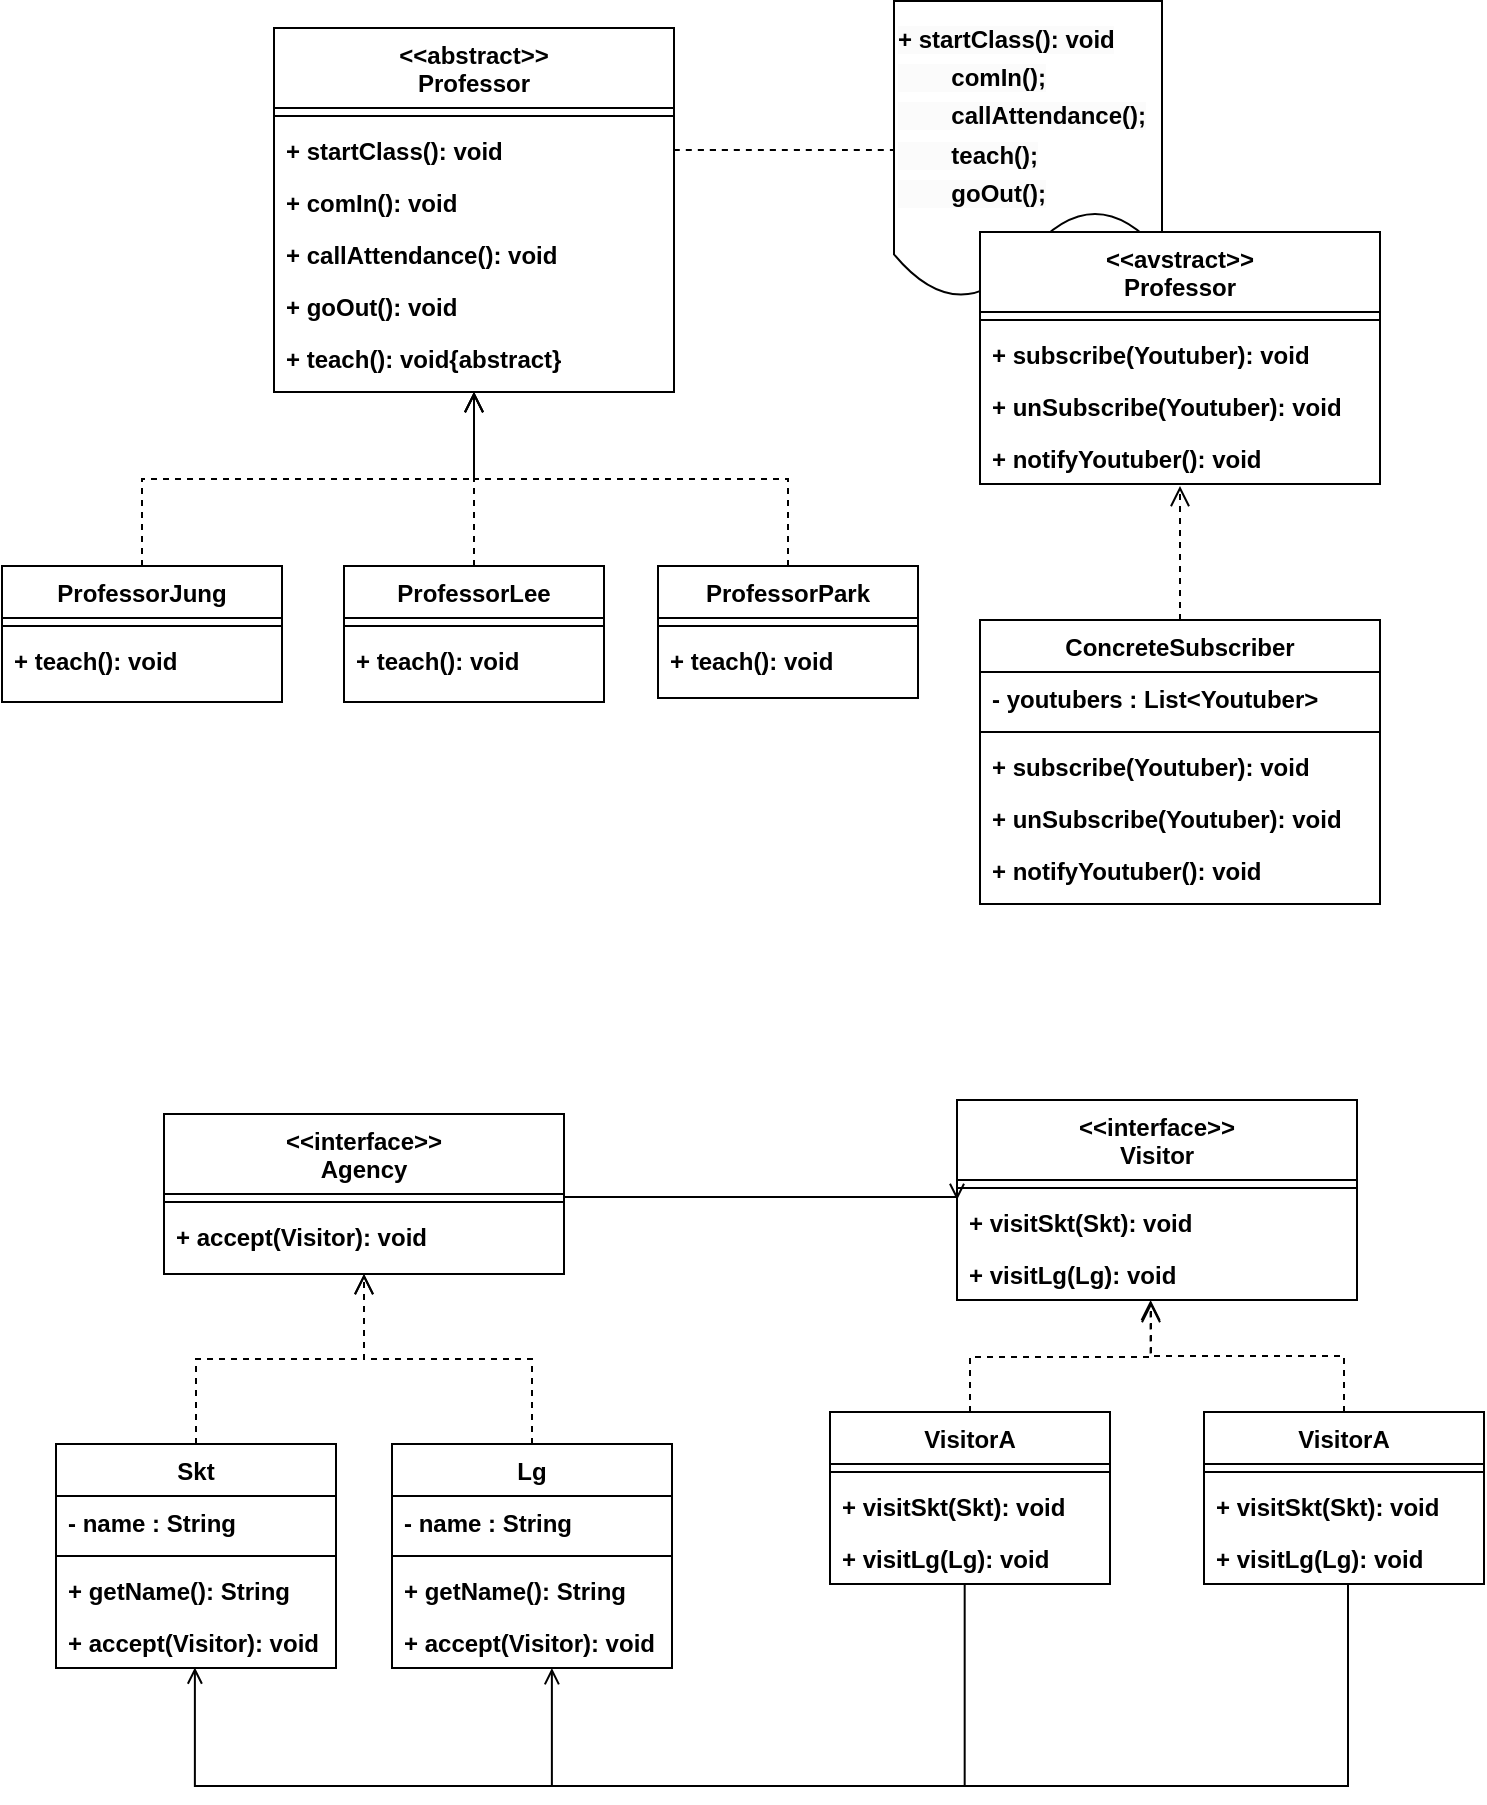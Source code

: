 <mxfile version="21.6.5" type="device">
  <diagram id="C5RBs43oDa-KdzZeNtuy" name="Page-1">
    <mxGraphModel dx="841" dy="860" grid="0" gridSize="10" guides="1" tooltips="1" connect="1" arrows="1" fold="1" page="1" pageScale="1" pageWidth="827" pageHeight="1169" math="0" shadow="0">
      <root>
        <mxCell id="WIyWlLk6GJQsqaUBKTNV-0" />
        <mxCell id="WIyWlLk6GJQsqaUBKTNV-1" parent="WIyWlLk6GJQsqaUBKTNV-0" />
        <mxCell id="wOFa2q8-pe02u4QhnGjk-15" value="ProfessorLee" style="swimlane;fontStyle=1;align=center;verticalAlign=top;childLayout=stackLayout;horizontal=1;startSize=26;horizontalStack=0;resizeParent=1;resizeLast=0;collapsible=1;marginBottom=0;rounded=0;shadow=0;strokeWidth=1;" vertex="1" parent="WIyWlLk6GJQsqaUBKTNV-1">
          <mxGeometry x="201" y="340" width="130" height="68" as="geometry">
            <mxRectangle x="230" y="140" width="160" height="26" as="alternateBounds" />
          </mxGeometry>
        </mxCell>
        <mxCell id="wOFa2q8-pe02u4QhnGjk-16" value="" style="line;html=1;strokeWidth=1;align=left;verticalAlign=middle;spacingTop=-1;spacingLeft=3;spacingRight=3;rotatable=0;labelPosition=right;points=[];portConstraint=eastwest;fontStyle=1" vertex="1" parent="wOFa2q8-pe02u4QhnGjk-15">
          <mxGeometry y="26" width="130" height="8" as="geometry" />
        </mxCell>
        <mxCell id="wOFa2q8-pe02u4QhnGjk-78" value="+ teach(): void" style="text;align=left;verticalAlign=top;spacingLeft=4;spacingRight=4;overflow=hidden;rotatable=0;points=[[0,0.5],[1,0.5]];portConstraint=eastwest;fontStyle=1" vertex="1" parent="wOFa2q8-pe02u4QhnGjk-15">
          <mxGeometry y="34" width="130" height="26" as="geometry" />
        </mxCell>
        <mxCell id="wOFa2q8-pe02u4QhnGjk-18" value="ProfessorJung" style="swimlane;fontStyle=1;align=center;verticalAlign=top;childLayout=stackLayout;horizontal=1;startSize=26;horizontalStack=0;resizeParent=1;resizeLast=0;collapsible=1;marginBottom=0;rounded=0;shadow=0;strokeWidth=1;" vertex="1" parent="WIyWlLk6GJQsqaUBKTNV-1">
          <mxGeometry x="30" y="340" width="140" height="68" as="geometry">
            <mxRectangle x="230" y="140" width="160" height="26" as="alternateBounds" />
          </mxGeometry>
        </mxCell>
        <mxCell id="wOFa2q8-pe02u4QhnGjk-19" value="" style="line;html=1;strokeWidth=1;align=left;verticalAlign=middle;spacingTop=-1;spacingLeft=3;spacingRight=3;rotatable=0;labelPosition=right;points=[];portConstraint=eastwest;fontStyle=1" vertex="1" parent="wOFa2q8-pe02u4QhnGjk-18">
          <mxGeometry y="26" width="140" height="8" as="geometry" />
        </mxCell>
        <mxCell id="wOFa2q8-pe02u4QhnGjk-20" value="+ teach(): void" style="text;align=left;verticalAlign=top;spacingLeft=4;spacingRight=4;overflow=hidden;rotatable=0;points=[[0,0.5],[1,0.5]];portConstraint=eastwest;fontStyle=1" vertex="1" parent="wOFa2q8-pe02u4QhnGjk-18">
          <mxGeometry y="34" width="140" height="26" as="geometry" />
        </mxCell>
        <mxCell id="wOFa2q8-pe02u4QhnGjk-29" value="&lt;&lt;abstract&gt;&gt;&#xa;Professor" style="swimlane;fontStyle=1;align=center;verticalAlign=top;childLayout=stackLayout;horizontal=1;startSize=40;horizontalStack=0;resizeParent=1;resizeLast=0;collapsible=1;marginBottom=0;rounded=0;shadow=0;strokeWidth=1;" vertex="1" parent="WIyWlLk6GJQsqaUBKTNV-1">
          <mxGeometry x="166" y="71" width="200" height="182" as="geometry">
            <mxRectangle x="230" y="140" width="160" height="26" as="alternateBounds" />
          </mxGeometry>
        </mxCell>
        <mxCell id="wOFa2q8-pe02u4QhnGjk-30" value="" style="line;html=1;strokeWidth=1;align=left;verticalAlign=middle;spacingTop=-1;spacingLeft=3;spacingRight=3;rotatable=0;labelPosition=right;points=[];portConstraint=eastwest;fontStyle=1" vertex="1" parent="wOFa2q8-pe02u4QhnGjk-29">
          <mxGeometry y="40" width="200" height="8" as="geometry" />
        </mxCell>
        <mxCell id="wOFa2q8-pe02u4QhnGjk-31" value="+ startClass(): void" style="text;align=left;verticalAlign=top;spacingLeft=4;spacingRight=4;overflow=hidden;rotatable=0;points=[[0,0.5],[1,0.5]];portConstraint=eastwest;fontStyle=1" vertex="1" parent="wOFa2q8-pe02u4QhnGjk-29">
          <mxGeometry y="48" width="200" height="26" as="geometry" />
        </mxCell>
        <mxCell id="wOFa2q8-pe02u4QhnGjk-32" value="+ comIn(): void" style="text;align=left;verticalAlign=top;spacingLeft=4;spacingRight=4;overflow=hidden;rotatable=0;points=[[0,0.5],[1,0.5]];portConstraint=eastwest;fontStyle=1" vertex="1" parent="wOFa2q8-pe02u4QhnGjk-29">
          <mxGeometry y="74" width="200" height="26" as="geometry" />
        </mxCell>
        <mxCell id="wOFa2q8-pe02u4QhnGjk-80" value="+ callAttendance(): void" style="text;align=left;verticalAlign=top;spacingLeft=4;spacingRight=4;overflow=hidden;rotatable=0;points=[[0,0.5],[1,0.5]];portConstraint=eastwest;fontStyle=1" vertex="1" parent="wOFa2q8-pe02u4QhnGjk-29">
          <mxGeometry y="100" width="200" height="26" as="geometry" />
        </mxCell>
        <mxCell id="wOFa2q8-pe02u4QhnGjk-81" value="+ goOut(): void" style="text;align=left;verticalAlign=top;spacingLeft=4;spacingRight=4;overflow=hidden;rotatable=0;points=[[0,0.5],[1,0.5]];portConstraint=eastwest;fontStyle=1" vertex="1" parent="wOFa2q8-pe02u4QhnGjk-29">
          <mxGeometry y="126" width="200" height="26" as="geometry" />
        </mxCell>
        <mxCell id="wOFa2q8-pe02u4QhnGjk-33" value="+ teach(): void{abstract}" style="text;align=left;verticalAlign=top;spacingLeft=4;spacingRight=4;overflow=hidden;rotatable=0;points=[[0,0.5],[1,0.5]];portConstraint=eastwest;fontStyle=1" vertex="1" parent="wOFa2q8-pe02u4QhnGjk-29">
          <mxGeometry y="152" width="200" height="26" as="geometry" />
        </mxCell>
        <mxCell id="wOFa2q8-pe02u4QhnGjk-45" value="" style="html=1;verticalAlign=bottom;endArrow=open;dashed=1;endSize=8;edgeStyle=elbowEdgeStyle;elbow=vertical;curved=0;rounded=0;fontSize=12;exitX=0.5;exitY=0;exitDx=0;exitDy=0;entryX=0.5;entryY=1;entryDx=0;entryDy=0;" edge="1" parent="WIyWlLk6GJQsqaUBKTNV-1" source="wOFa2q8-pe02u4QhnGjk-18" target="wOFa2q8-pe02u4QhnGjk-29">
          <mxGeometry relative="1" as="geometry">
            <mxPoint x="389" y="257" as="sourcePoint" />
            <mxPoint x="530" y="152" as="targetPoint" />
          </mxGeometry>
        </mxCell>
        <mxCell id="wOFa2q8-pe02u4QhnGjk-46" value="" style="html=1;verticalAlign=bottom;endArrow=open;dashed=1;endSize=8;edgeStyle=elbowEdgeStyle;elbow=vertical;curved=0;rounded=0;fontSize=12;exitX=0.5;exitY=0;exitDx=0;exitDy=0;entryX=0.5;entryY=1;entryDx=0;entryDy=0;" edge="1" parent="WIyWlLk6GJQsqaUBKTNV-1" source="wOFa2q8-pe02u4QhnGjk-15" target="wOFa2q8-pe02u4QhnGjk-29">
          <mxGeometry relative="1" as="geometry">
            <mxPoint x="460" y="255" as="sourcePoint" />
            <mxPoint x="179" y="239" as="targetPoint" />
          </mxGeometry>
        </mxCell>
        <mxCell id="wOFa2q8-pe02u4QhnGjk-48" value="" style="endArrow=open;shadow=0;strokeWidth=1;rounded=0;endFill=1;edgeStyle=elbowEdgeStyle;elbow=vertical;entryX=0;entryY=0.5;entryDx=0;entryDy=0;exitX=1;exitY=0.5;exitDx=0;exitDy=0;" edge="1" parent="WIyWlLk6GJQsqaUBKTNV-1" source="wOFa2q8-pe02u4QhnGjk-49" target="wOFa2q8-pe02u4QhnGjk-99">
          <mxGeometry x="0.5" y="41" relative="1" as="geometry">
            <mxPoint x="347" y="650" as="sourcePoint" />
            <mxPoint x="429" y="637" as="targetPoint" />
            <mxPoint x="-40" y="32" as="offset" />
          </mxGeometry>
        </mxCell>
        <mxCell id="wOFa2q8-pe02u4QhnGjk-49" value="&lt;&lt;interface&gt;&gt;&#xa;Agency" style="swimlane;fontStyle=1;align=center;verticalAlign=top;childLayout=stackLayout;horizontal=1;startSize=40;horizontalStack=0;resizeParent=1;resizeLast=0;collapsible=1;marginBottom=0;rounded=0;shadow=0;strokeWidth=1;" vertex="1" parent="WIyWlLk6GJQsqaUBKTNV-1">
          <mxGeometry x="111" y="614" width="200" height="80" as="geometry">
            <mxRectangle x="230" y="140" width="160" height="26" as="alternateBounds" />
          </mxGeometry>
        </mxCell>
        <mxCell id="wOFa2q8-pe02u4QhnGjk-50" value="" style="line;html=1;strokeWidth=1;align=left;verticalAlign=middle;spacingTop=-1;spacingLeft=3;spacingRight=3;rotatable=0;labelPosition=right;points=[];portConstraint=eastwest;fontStyle=1" vertex="1" parent="wOFa2q8-pe02u4QhnGjk-49">
          <mxGeometry y="40" width="200" height="8" as="geometry" />
        </mxCell>
        <mxCell id="wOFa2q8-pe02u4QhnGjk-51" value="+ accept(Visitor): void" style="text;align=left;verticalAlign=top;spacingLeft=4;spacingRight=4;overflow=hidden;rotatable=0;points=[[0,0.5],[1,0.5]];portConstraint=eastwest;fontStyle=1" vertex="1" parent="wOFa2q8-pe02u4QhnGjk-49">
          <mxGeometry y="48" width="200" height="26" as="geometry" />
        </mxCell>
        <mxCell id="wOFa2q8-pe02u4QhnGjk-56" value="Skt" style="swimlane;fontStyle=1;align=center;verticalAlign=top;childLayout=stackLayout;horizontal=1;startSize=26;horizontalStack=0;resizeParent=1;resizeLast=0;collapsible=1;marginBottom=0;rounded=0;shadow=0;strokeWidth=1;" vertex="1" parent="WIyWlLk6GJQsqaUBKTNV-1">
          <mxGeometry x="57" y="779" width="140" height="112" as="geometry">
            <mxRectangle x="230" y="140" width="160" height="26" as="alternateBounds" />
          </mxGeometry>
        </mxCell>
        <mxCell id="wOFa2q8-pe02u4QhnGjk-119" value="- name : String" style="text;align=left;verticalAlign=top;spacingLeft=4;spacingRight=4;overflow=hidden;rotatable=0;points=[[0,0.5],[1,0.5]];portConstraint=eastwest;fontStyle=1" vertex="1" parent="wOFa2q8-pe02u4QhnGjk-56">
          <mxGeometry y="26" width="140" height="26" as="geometry" />
        </mxCell>
        <mxCell id="wOFa2q8-pe02u4QhnGjk-57" value="" style="line;html=1;strokeWidth=1;align=left;verticalAlign=middle;spacingTop=-1;spacingLeft=3;spacingRight=3;rotatable=0;labelPosition=right;points=[];portConstraint=eastwest;fontStyle=1" vertex="1" parent="wOFa2q8-pe02u4QhnGjk-56">
          <mxGeometry y="52" width="140" height="8" as="geometry" />
        </mxCell>
        <mxCell id="wOFa2q8-pe02u4QhnGjk-114" value="+ getName(): String" style="text;align=left;verticalAlign=top;spacingLeft=4;spacingRight=4;overflow=hidden;rotatable=0;points=[[0,0.5],[1,0.5]];portConstraint=eastwest;fontStyle=1" vertex="1" parent="wOFa2q8-pe02u4QhnGjk-56">
          <mxGeometry y="60" width="140" height="26" as="geometry" />
        </mxCell>
        <mxCell id="wOFa2q8-pe02u4QhnGjk-113" value="+ accept(Visitor): void" style="text;align=left;verticalAlign=top;spacingLeft=4;spacingRight=4;overflow=hidden;rotatable=0;points=[[0,0.5],[1,0.5]];portConstraint=eastwest;fontStyle=1" vertex="1" parent="wOFa2q8-pe02u4QhnGjk-56">
          <mxGeometry y="86" width="140" height="26" as="geometry" />
        </mxCell>
        <mxCell id="wOFa2q8-pe02u4QhnGjk-71" value="" style="html=1;verticalAlign=bottom;endArrow=open;dashed=1;endSize=8;edgeStyle=elbowEdgeStyle;elbow=vertical;curved=0;rounded=0;fontSize=12;exitX=0.5;exitY=0;exitDx=0;exitDy=0;entryX=0.5;entryY=1;entryDx=0;entryDy=0;" edge="1" parent="WIyWlLk6GJQsqaUBKTNV-1" source="wOFa2q8-pe02u4QhnGjk-56" target="wOFa2q8-pe02u4QhnGjk-49">
          <mxGeometry relative="1" as="geometry">
            <mxPoint x="49" y="789" as="sourcePoint" />
            <mxPoint x="-31" y="789" as="targetPoint" />
          </mxGeometry>
        </mxCell>
        <mxCell id="wOFa2q8-pe02u4QhnGjk-72" value="" style="html=1;verticalAlign=bottom;endArrow=open;dashed=1;endSize=8;edgeStyle=elbowEdgeStyle;elbow=vertical;curved=0;rounded=0;fontSize=12;exitX=0.5;exitY=0;exitDx=0;exitDy=0;entryX=0.5;entryY=1;entryDx=0;entryDy=0;" edge="1" parent="WIyWlLk6GJQsqaUBKTNV-1" source="wOFa2q8-pe02u4QhnGjk-115" target="wOFa2q8-pe02u4QhnGjk-49">
          <mxGeometry relative="1" as="geometry">
            <mxPoint x="275" y="777" as="sourcePoint" />
            <mxPoint x="222" y="708" as="targetPoint" />
          </mxGeometry>
        </mxCell>
        <mxCell id="wOFa2q8-pe02u4QhnGjk-74" value="ProfessorPark" style="swimlane;fontStyle=1;align=center;verticalAlign=top;childLayout=stackLayout;horizontal=1;startSize=26;horizontalStack=0;resizeParent=1;resizeLast=0;collapsible=1;marginBottom=0;rounded=0;shadow=0;strokeWidth=1;" vertex="1" parent="WIyWlLk6GJQsqaUBKTNV-1">
          <mxGeometry x="358" y="340" width="130" height="66" as="geometry">
            <mxRectangle x="230" y="140" width="160" height="26" as="alternateBounds" />
          </mxGeometry>
        </mxCell>
        <mxCell id="wOFa2q8-pe02u4QhnGjk-75" value="" style="line;html=1;strokeWidth=1;align=left;verticalAlign=middle;spacingTop=-1;spacingLeft=3;spacingRight=3;rotatable=0;labelPosition=right;points=[];portConstraint=eastwest;fontStyle=1" vertex="1" parent="wOFa2q8-pe02u4QhnGjk-74">
          <mxGeometry y="26" width="130" height="8" as="geometry" />
        </mxCell>
        <mxCell id="wOFa2q8-pe02u4QhnGjk-79" value="+ teach(): void" style="text;align=left;verticalAlign=top;spacingLeft=4;spacingRight=4;overflow=hidden;rotatable=0;points=[[0,0.5],[1,0.5]];portConstraint=eastwest;fontStyle=1" vertex="1" parent="wOFa2q8-pe02u4QhnGjk-74">
          <mxGeometry y="34" width="130" height="26" as="geometry" />
        </mxCell>
        <mxCell id="wOFa2q8-pe02u4QhnGjk-82" value="" style="shape=document;whiteSpace=wrap;html=1;boundedLbl=1;fontSize=16;" vertex="1" parent="WIyWlLk6GJQsqaUBKTNV-1">
          <mxGeometry x="476" y="57.5" width="134" height="149" as="geometry" />
        </mxCell>
        <mxCell id="wOFa2q8-pe02u4QhnGjk-83" value="&lt;span style=&quot;color: rgb(0, 0, 0); font-family: Helvetica; font-size: 12px; font-style: normal; font-variant-ligatures: normal; font-variant-caps: normal; font-weight: 700; letter-spacing: normal; orphans: 2; text-align: left; text-indent: 0px; text-transform: none; widows: 2; word-spacing: 0px; -webkit-text-stroke-width: 0px; background-color: rgb(251, 251, 251); text-decoration-thickness: initial; text-decoration-style: initial; text-decoration-color: initial; float: none; display: inline !important;&quot;&gt;+&amp;nbsp;startClass(): void&lt;br&gt;&lt;span style=&quot;white-space: pre;&quot;&gt;&#x9;&lt;/span&gt;comIn();&lt;br&gt;&lt;span style=&quot;white-space: pre;&quot;&gt;&#x9;&lt;/span&gt;callAttendance();&lt;br&gt;&lt;span style=&quot;white-space: pre;&quot;&gt;&#x9;&lt;/span&gt;teach();&lt;br&gt;&lt;span style=&quot;white-space: pre;&quot;&gt;&#x9;&lt;/span&gt;goOut();&lt;br&gt;&lt;/span&gt;" style="text;whiteSpace=wrap;html=1;fontSize=16;" vertex="1" parent="WIyWlLk6GJQsqaUBKTNV-1">
          <mxGeometry x="476.0" y="59.499" width="136" height="41" as="geometry" />
        </mxCell>
        <mxCell id="wOFa2q8-pe02u4QhnGjk-85" value="" style="html=1;verticalAlign=bottom;endArrow=open;dashed=1;endSize=8;edgeStyle=elbowEdgeStyle;elbow=vertical;curved=0;rounded=0;fontSize=12;exitX=0.5;exitY=0;exitDx=0;exitDy=0;entryX=0.5;entryY=1;entryDx=0;entryDy=0;" edge="1" parent="WIyWlLk6GJQsqaUBKTNV-1" source="wOFa2q8-pe02u4QhnGjk-74" target="wOFa2q8-pe02u4QhnGjk-29">
          <mxGeometry relative="1" as="geometry">
            <mxPoint x="276" y="350" as="sourcePoint" />
            <mxPoint x="200" y="243" as="targetPoint" />
          </mxGeometry>
        </mxCell>
        <mxCell id="wOFa2q8-pe02u4QhnGjk-86" value="" style="endArrow=none;dashed=1;html=1;rounded=0;fontSize=12;startSize=8;endSize=8;curved=1;entryX=0;entryY=0.5;entryDx=0;entryDy=0;exitX=1;exitY=0.5;exitDx=0;exitDy=0;" edge="1" parent="WIyWlLk6GJQsqaUBKTNV-1" source="wOFa2q8-pe02u4QhnGjk-31" target="wOFa2q8-pe02u4QhnGjk-82">
          <mxGeometry width="50" height="50" relative="1" as="geometry">
            <mxPoint x="329" y="262" as="sourcePoint" />
            <mxPoint x="379" y="212" as="targetPoint" />
          </mxGeometry>
        </mxCell>
        <mxCell id="wOFa2q8-pe02u4QhnGjk-87" value="&lt;&lt;avstract&gt;&gt;&#xa;Professor" style="swimlane;fontStyle=1;align=center;verticalAlign=top;childLayout=stackLayout;horizontal=1;startSize=40;horizontalStack=0;resizeParent=1;resizeLast=0;collapsible=1;marginBottom=0;rounded=0;shadow=0;strokeWidth=1;" vertex="1" parent="WIyWlLk6GJQsqaUBKTNV-1">
          <mxGeometry x="519" y="173" width="200" height="126" as="geometry">
            <mxRectangle x="230" y="140" width="160" height="26" as="alternateBounds" />
          </mxGeometry>
        </mxCell>
        <mxCell id="wOFa2q8-pe02u4QhnGjk-88" value="" style="line;html=1;strokeWidth=1;align=left;verticalAlign=middle;spacingTop=-1;spacingLeft=3;spacingRight=3;rotatable=0;labelPosition=right;points=[];portConstraint=eastwest;fontStyle=1" vertex="1" parent="wOFa2q8-pe02u4QhnGjk-87">
          <mxGeometry y="40" width="200" height="8" as="geometry" />
        </mxCell>
        <mxCell id="wOFa2q8-pe02u4QhnGjk-89" value="+ subscribe(Youtuber): void" style="text;align=left;verticalAlign=top;spacingLeft=4;spacingRight=4;overflow=hidden;rotatable=0;points=[[0,0.5],[1,0.5]];portConstraint=eastwest;fontStyle=1" vertex="1" parent="wOFa2q8-pe02u4QhnGjk-87">
          <mxGeometry y="48" width="200" height="26" as="geometry" />
        </mxCell>
        <mxCell id="wOFa2q8-pe02u4QhnGjk-90" value="+ unSubscribe(Youtuber): void" style="text;align=left;verticalAlign=top;spacingLeft=4;spacingRight=4;overflow=hidden;rotatable=0;points=[[0,0.5],[1,0.5]];portConstraint=eastwest;fontStyle=1" vertex="1" parent="wOFa2q8-pe02u4QhnGjk-87">
          <mxGeometry y="74" width="200" height="26" as="geometry" />
        </mxCell>
        <mxCell id="wOFa2q8-pe02u4QhnGjk-91" value="+ notifyYoutuber(): void" style="text;align=left;verticalAlign=top;spacingLeft=4;spacingRight=4;overflow=hidden;rotatable=0;points=[[0,0.5],[1,0.5]];portConstraint=eastwest;fontStyle=1" vertex="1" parent="wOFa2q8-pe02u4QhnGjk-87">
          <mxGeometry y="100" width="200" height="26" as="geometry" />
        </mxCell>
        <mxCell id="wOFa2q8-pe02u4QhnGjk-92" value="ConcreteSubscriber" style="swimlane;fontStyle=1;align=center;verticalAlign=top;childLayout=stackLayout;horizontal=1;startSize=26;horizontalStack=0;resizeParent=1;resizeLast=0;collapsible=1;marginBottom=0;rounded=0;shadow=0;strokeWidth=1;" vertex="1" parent="WIyWlLk6GJQsqaUBKTNV-1">
          <mxGeometry x="519" y="367" width="200" height="142" as="geometry">
            <mxRectangle x="230" y="140" width="160" height="26" as="alternateBounds" />
          </mxGeometry>
        </mxCell>
        <mxCell id="wOFa2q8-pe02u4QhnGjk-93" value="- youtubers : List&lt;Youtuber&gt;" style="text;align=left;verticalAlign=top;spacingLeft=4;spacingRight=4;overflow=hidden;rotatable=0;points=[[0,0.5],[1,0.5]];portConstraint=eastwest;fontStyle=1" vertex="1" parent="wOFa2q8-pe02u4QhnGjk-92">
          <mxGeometry y="26" width="200" height="26" as="geometry" />
        </mxCell>
        <mxCell id="wOFa2q8-pe02u4QhnGjk-94" value="" style="line;html=1;strokeWidth=1;align=left;verticalAlign=middle;spacingTop=-1;spacingLeft=3;spacingRight=3;rotatable=0;labelPosition=right;points=[];portConstraint=eastwest;fontStyle=1" vertex="1" parent="wOFa2q8-pe02u4QhnGjk-92">
          <mxGeometry y="52" width="200" height="8" as="geometry" />
        </mxCell>
        <mxCell id="wOFa2q8-pe02u4QhnGjk-95" value="+ subscribe(Youtuber): void" style="text;align=left;verticalAlign=top;spacingLeft=4;spacingRight=4;overflow=hidden;rotatable=0;points=[[0,0.5],[1,0.5]];portConstraint=eastwest;fontStyle=1" vertex="1" parent="wOFa2q8-pe02u4QhnGjk-92">
          <mxGeometry y="60" width="200" height="26" as="geometry" />
        </mxCell>
        <mxCell id="wOFa2q8-pe02u4QhnGjk-96" value="+ unSubscribe(Youtuber): void" style="text;align=left;verticalAlign=top;spacingLeft=4;spacingRight=4;overflow=hidden;rotatable=0;points=[[0,0.5],[1,0.5]];portConstraint=eastwest;fontStyle=1" vertex="1" parent="wOFa2q8-pe02u4QhnGjk-92">
          <mxGeometry y="86" width="200" height="26" as="geometry" />
        </mxCell>
        <mxCell id="wOFa2q8-pe02u4QhnGjk-97" value="+ notifyYoutuber(): void" style="text;align=left;verticalAlign=top;spacingLeft=4;spacingRight=4;overflow=hidden;rotatable=0;points=[[0,0.5],[1,0.5]];portConstraint=eastwest;fontStyle=1" vertex="1" parent="wOFa2q8-pe02u4QhnGjk-92">
          <mxGeometry y="112" width="200" height="26" as="geometry" />
        </mxCell>
        <mxCell id="wOFa2q8-pe02u4QhnGjk-98" value="" style="html=1;verticalAlign=bottom;endArrow=open;dashed=1;endSize=8;edgeStyle=elbowEdgeStyle;elbow=vertical;curved=0;rounded=0;fontSize=12;exitX=0.5;exitY=0;exitDx=0;exitDy=0;" edge="1" parent="WIyWlLk6GJQsqaUBKTNV-1" source="wOFa2q8-pe02u4QhnGjk-92">
          <mxGeometry relative="1" as="geometry">
            <mxPoint x="899" y="387" as="sourcePoint" />
            <mxPoint x="619" y="300" as="targetPoint" />
          </mxGeometry>
        </mxCell>
        <mxCell id="wOFa2q8-pe02u4QhnGjk-99" value="&lt;&lt;interface&gt;&gt;&#xa;Visitor" style="swimlane;fontStyle=1;align=center;verticalAlign=top;childLayout=stackLayout;horizontal=1;startSize=40;horizontalStack=0;resizeParent=1;resizeLast=0;collapsible=1;marginBottom=0;rounded=0;shadow=0;strokeWidth=1;" vertex="1" parent="WIyWlLk6GJQsqaUBKTNV-1">
          <mxGeometry x="507.5" y="607" width="200" height="100" as="geometry">
            <mxRectangle x="230" y="140" width="160" height="26" as="alternateBounds" />
          </mxGeometry>
        </mxCell>
        <mxCell id="wOFa2q8-pe02u4QhnGjk-100" value="" style="line;html=1;strokeWidth=1;align=left;verticalAlign=middle;spacingTop=-1;spacingLeft=3;spacingRight=3;rotatable=0;labelPosition=right;points=[];portConstraint=eastwest;fontStyle=1" vertex="1" parent="wOFa2q8-pe02u4QhnGjk-99">
          <mxGeometry y="40" width="200" height="8" as="geometry" />
        </mxCell>
        <mxCell id="wOFa2q8-pe02u4QhnGjk-101" value="+ visitSkt(Skt): void" style="text;align=left;verticalAlign=top;spacingLeft=4;spacingRight=4;overflow=hidden;rotatable=0;points=[[0,0.5],[1,0.5]];portConstraint=eastwest;fontStyle=1" vertex="1" parent="wOFa2q8-pe02u4QhnGjk-99">
          <mxGeometry y="48" width="200" height="26" as="geometry" />
        </mxCell>
        <mxCell id="wOFa2q8-pe02u4QhnGjk-106" value="+ visitLg(Lg): void" style="text;align=left;verticalAlign=top;spacingLeft=4;spacingRight=4;overflow=hidden;rotatable=0;points=[[0,0.5],[1,0.5]];portConstraint=eastwest;fontStyle=1" vertex="1" parent="wOFa2q8-pe02u4QhnGjk-99">
          <mxGeometry y="74" width="200" height="26" as="geometry" />
        </mxCell>
        <mxCell id="wOFa2q8-pe02u4QhnGjk-102" value="VisitorA" style="swimlane;fontStyle=1;align=center;verticalAlign=top;childLayout=stackLayout;horizontal=1;startSize=26;horizontalStack=0;resizeParent=1;resizeLast=0;collapsible=1;marginBottom=0;rounded=0;shadow=0;strokeWidth=1;" vertex="1" parent="WIyWlLk6GJQsqaUBKTNV-1">
          <mxGeometry x="444" y="763" width="140" height="86" as="geometry">
            <mxRectangle x="230" y="140" width="160" height="26" as="alternateBounds" />
          </mxGeometry>
        </mxCell>
        <mxCell id="wOFa2q8-pe02u4QhnGjk-103" value="" style="line;html=1;strokeWidth=1;align=left;verticalAlign=middle;spacingTop=-1;spacingLeft=3;spacingRight=3;rotatable=0;labelPosition=right;points=[];portConstraint=eastwest;fontStyle=1" vertex="1" parent="wOFa2q8-pe02u4QhnGjk-102">
          <mxGeometry y="26" width="140" height="8" as="geometry" />
        </mxCell>
        <mxCell id="wOFa2q8-pe02u4QhnGjk-107" value="+ visitSkt(Skt): void" style="text;align=left;verticalAlign=top;spacingLeft=4;spacingRight=4;overflow=hidden;rotatable=0;points=[[0,0.5],[1,0.5]];portConstraint=eastwest;fontStyle=1" vertex="1" parent="wOFa2q8-pe02u4QhnGjk-102">
          <mxGeometry y="34" width="140" height="26" as="geometry" />
        </mxCell>
        <mxCell id="wOFa2q8-pe02u4QhnGjk-108" value="+ visitLg(Lg): void" style="text;align=left;verticalAlign=top;spacingLeft=4;spacingRight=4;overflow=hidden;rotatable=0;points=[[0,0.5],[1,0.5]];portConstraint=eastwest;fontStyle=1" vertex="1" parent="wOFa2q8-pe02u4QhnGjk-102">
          <mxGeometry y="60" width="140" height="26" as="geometry" />
        </mxCell>
        <mxCell id="wOFa2q8-pe02u4QhnGjk-109" value="VisitorA" style="swimlane;fontStyle=1;align=center;verticalAlign=top;childLayout=stackLayout;horizontal=1;startSize=26;horizontalStack=0;resizeParent=1;resizeLast=0;collapsible=1;marginBottom=0;rounded=0;shadow=0;strokeWidth=1;" vertex="1" parent="WIyWlLk6GJQsqaUBKTNV-1">
          <mxGeometry x="631" y="763" width="140" height="86" as="geometry">
            <mxRectangle x="230" y="140" width="160" height="26" as="alternateBounds" />
          </mxGeometry>
        </mxCell>
        <mxCell id="wOFa2q8-pe02u4QhnGjk-110" value="" style="line;html=1;strokeWidth=1;align=left;verticalAlign=middle;spacingTop=-1;spacingLeft=3;spacingRight=3;rotatable=0;labelPosition=right;points=[];portConstraint=eastwest;fontStyle=1" vertex="1" parent="wOFa2q8-pe02u4QhnGjk-109">
          <mxGeometry y="26" width="140" height="8" as="geometry" />
        </mxCell>
        <mxCell id="wOFa2q8-pe02u4QhnGjk-111" value="+ visitSkt(Skt): void" style="text;align=left;verticalAlign=top;spacingLeft=4;spacingRight=4;overflow=hidden;rotatable=0;points=[[0,0.5],[1,0.5]];portConstraint=eastwest;fontStyle=1" vertex="1" parent="wOFa2q8-pe02u4QhnGjk-109">
          <mxGeometry y="34" width="140" height="26" as="geometry" />
        </mxCell>
        <mxCell id="wOFa2q8-pe02u4QhnGjk-112" value="+ visitLg(Lg): void" style="text;align=left;verticalAlign=top;spacingLeft=4;spacingRight=4;overflow=hidden;rotatable=0;points=[[0,0.5],[1,0.5]];portConstraint=eastwest;fontStyle=1" vertex="1" parent="wOFa2q8-pe02u4QhnGjk-109">
          <mxGeometry y="60" width="140" height="26" as="geometry" />
        </mxCell>
        <mxCell id="wOFa2q8-pe02u4QhnGjk-115" value="Lg" style="swimlane;fontStyle=1;align=center;verticalAlign=top;childLayout=stackLayout;horizontal=1;startSize=26;horizontalStack=0;resizeParent=1;resizeLast=0;collapsible=1;marginBottom=0;rounded=0;shadow=0;strokeWidth=1;" vertex="1" parent="WIyWlLk6GJQsqaUBKTNV-1">
          <mxGeometry x="225" y="779" width="140" height="112" as="geometry">
            <mxRectangle x="230" y="140" width="160" height="26" as="alternateBounds" />
          </mxGeometry>
        </mxCell>
        <mxCell id="wOFa2q8-pe02u4QhnGjk-120" value="- name : String" style="text;align=left;verticalAlign=top;spacingLeft=4;spacingRight=4;overflow=hidden;rotatable=0;points=[[0,0.5],[1,0.5]];portConstraint=eastwest;fontStyle=1" vertex="1" parent="wOFa2q8-pe02u4QhnGjk-115">
          <mxGeometry y="26" width="140" height="26" as="geometry" />
        </mxCell>
        <mxCell id="wOFa2q8-pe02u4QhnGjk-116" value="" style="line;html=1;strokeWidth=1;align=left;verticalAlign=middle;spacingTop=-1;spacingLeft=3;spacingRight=3;rotatable=0;labelPosition=right;points=[];portConstraint=eastwest;fontStyle=1" vertex="1" parent="wOFa2q8-pe02u4QhnGjk-115">
          <mxGeometry y="52" width="140" height="8" as="geometry" />
        </mxCell>
        <mxCell id="wOFa2q8-pe02u4QhnGjk-117" value="+ getName(): String" style="text;align=left;verticalAlign=top;spacingLeft=4;spacingRight=4;overflow=hidden;rotatable=0;points=[[0,0.5],[1,0.5]];portConstraint=eastwest;fontStyle=1" vertex="1" parent="wOFa2q8-pe02u4QhnGjk-115">
          <mxGeometry y="60" width="140" height="26" as="geometry" />
        </mxCell>
        <mxCell id="wOFa2q8-pe02u4QhnGjk-118" value="+ accept(Visitor): void" style="text;align=left;verticalAlign=top;spacingLeft=4;spacingRight=4;overflow=hidden;rotatable=0;points=[[0,0.5],[1,0.5]];portConstraint=eastwest;fontStyle=1" vertex="1" parent="wOFa2q8-pe02u4QhnGjk-115">
          <mxGeometry y="86" width="140" height="26" as="geometry" />
        </mxCell>
        <mxCell id="wOFa2q8-pe02u4QhnGjk-121" value="" style="html=1;verticalAlign=bottom;endArrow=open;dashed=1;endSize=8;edgeStyle=elbowEdgeStyle;elbow=vertical;curved=0;rounded=0;fontSize=12;exitX=0.5;exitY=0;exitDx=0;exitDy=0;" edge="1" parent="WIyWlLk6GJQsqaUBKTNV-1" source="wOFa2q8-pe02u4QhnGjk-102">
          <mxGeometry relative="1" as="geometry">
            <mxPoint x="515.5" y="800" as="sourcePoint" />
            <mxPoint x="604.5" y="708" as="targetPoint" />
          </mxGeometry>
        </mxCell>
        <mxCell id="wOFa2q8-pe02u4QhnGjk-122" value="" style="html=1;verticalAlign=bottom;endArrow=open;dashed=1;endSize=8;edgeStyle=elbowEdgeStyle;elbow=vertical;curved=0;rounded=0;fontSize=12;exitX=0.5;exitY=0;exitDx=0;exitDy=0;entryX=0.484;entryY=1;entryDx=0;entryDy=0;entryPerimeter=0;" edge="1" parent="WIyWlLk6GJQsqaUBKTNV-1" source="wOFa2q8-pe02u4QhnGjk-109" target="wOFa2q8-pe02u4QhnGjk-106">
          <mxGeometry relative="1" as="geometry">
            <mxPoint x="683.5" y="800" as="sourcePoint" />
            <mxPoint x="599.5" y="715" as="targetPoint" />
          </mxGeometry>
        </mxCell>
        <mxCell id="wOFa2q8-pe02u4QhnGjk-123" value="" style="endArrow=open;shadow=0;strokeWidth=1;rounded=0;endFill=1;edgeStyle=elbowEdgeStyle;elbow=vertical;exitX=0.481;exitY=0.996;exitDx=0;exitDy=0;exitPerimeter=0;entryX=0.496;entryY=0.992;entryDx=0;entryDy=0;entryPerimeter=0;" edge="1" parent="WIyWlLk6GJQsqaUBKTNV-1" source="wOFa2q8-pe02u4QhnGjk-108" target="wOFa2q8-pe02u4QhnGjk-113">
          <mxGeometry x="0.5" y="41" relative="1" as="geometry">
            <mxPoint x="321" y="664" as="sourcePoint" />
            <mxPoint x="434" y="999" as="targetPoint" />
            <mxPoint x="-40" y="32" as="offset" />
            <Array as="points">
              <mxPoint x="313" y="950" />
            </Array>
          </mxGeometry>
        </mxCell>
        <mxCell id="wOFa2q8-pe02u4QhnGjk-124" value="" style="endArrow=open;shadow=0;strokeWidth=1;rounded=0;endFill=1;edgeStyle=elbowEdgeStyle;elbow=vertical;exitX=0.481;exitY=0.996;exitDx=0;exitDy=0;exitPerimeter=0;entryX=0.571;entryY=1.002;entryDx=0;entryDy=0;entryPerimeter=0;" edge="1" parent="WIyWlLk6GJQsqaUBKTNV-1" target="wOFa2q8-pe02u4QhnGjk-118">
          <mxGeometry x="0.5" y="41" relative="1" as="geometry">
            <mxPoint x="703" y="849" as="sourcePoint" />
            <mxPoint x="626" y="999" as="targetPoint" />
            <mxPoint x="-40" y="32" as="offset" />
            <Array as="points">
              <mxPoint x="490" y="950" />
            </Array>
          </mxGeometry>
        </mxCell>
      </root>
    </mxGraphModel>
  </diagram>
</mxfile>
